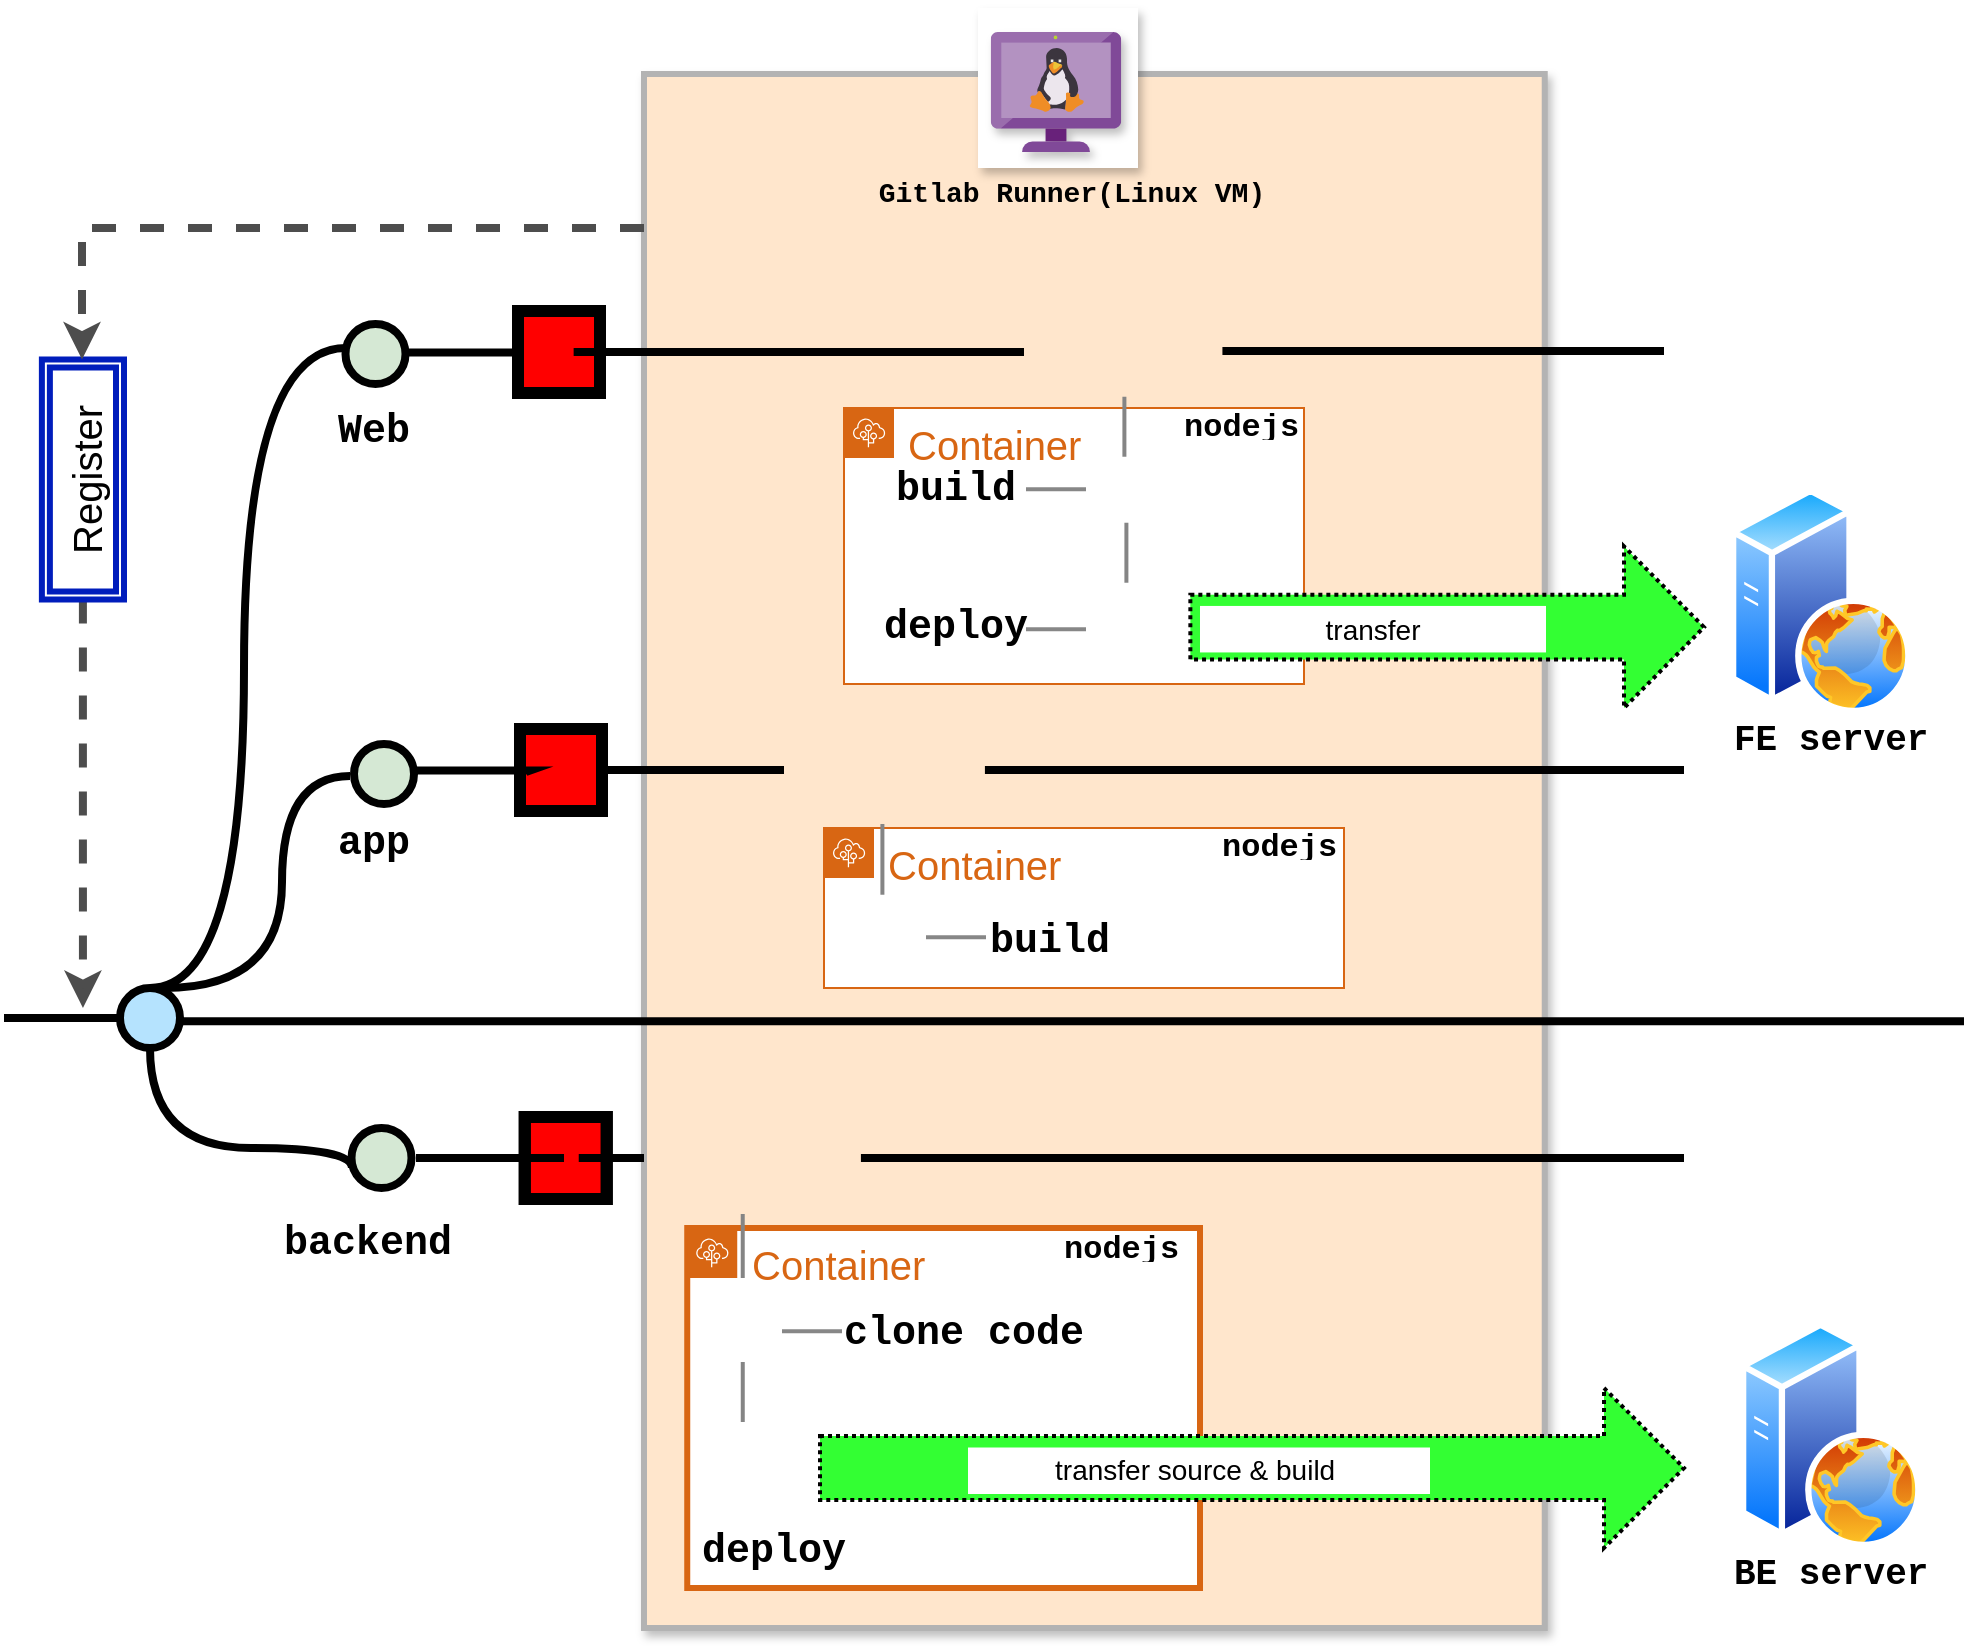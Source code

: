 <mxfile version="20.2.3" type="github">
  <diagram id="yPxyJZ8AM_hMuL3Unpa9" name="complex gitflow">
    <mxGraphModel dx="1503" dy="1616" grid="1" gridSize="10" guides="1" tooltips="1" connect="1" arrows="1" fold="1" page="1" pageScale="1" pageWidth="1100" pageHeight="850" math="0" shadow="0">
      <root>
        <mxCell id="0" />
        <mxCell id="1" parent="0" />
        <mxCell id="5-vusKYfpJIrkrFz_v---49" value="" style="whiteSpace=wrap;html=1;strokeWidth=3;fillColor=#FFE6CC;rounded=0;shadow=1;sketch=0;glass=0;absoluteArcSize=1;allowArrows=1;labelBackgroundColor=none;labelBorderColor=none;fontColor=#CFCFCF;strokeColor=#B3B3B3;" vertex="1" parent="1">
          <mxGeometry x="330" y="3" width="450.37" height="777" as="geometry" />
        </mxCell>
        <mxCell id="5-vusKYfpJIrkrFz_v---159" value="&lt;font style=&quot;font-size: 20px;&quot;&gt;Container&lt;/font&gt;" style="points=[[0,0],[0.25,0],[0.5,0],[0.75,0],[1,0],[1,0.25],[1,0.5],[1,0.75],[1,1],[0.75,1],[0.5,1],[0.25,1],[0,1],[0,0.75],[0,0.5],[0,0.25]];outlineConnect=0;gradientColor=none;html=1;whiteSpace=wrap;fontSize=12;fontStyle=0;container=1;pointerEvents=0;collapsible=0;recursiveResize=0;shape=mxgraph.aws4.group;grIcon=mxgraph.aws4.group_elastic_beanstalk;strokeColor=#D86613;fillColor=default;verticalAlign=top;align=left;spacingLeft=30;fontColor=#D86613;dashed=0;rounded=0;shadow=0;glass=0;labelBackgroundColor=none;labelBorderColor=none;sketch=0;" vertex="1" parent="1">
          <mxGeometry x="430" y="170" width="230" height="138" as="geometry" />
        </mxCell>
        <mxCell id="5-vusKYfpJIrkrFz_v---47" value="" style="shape=image;html=1;verticalAlign=top;verticalLabelPosition=bottom;labelBackgroundColor=#ffffff;imageAspect=0;aspect=fixed;image=https://cdn0.iconfinder.com/data/icons/phosphor-thin-vol-3/256/git-commit-thin-128.png;strokeWidth=6;direction=west;" vertex="1" parent="1">
          <mxGeometry x="317" y="481.62" width="126.75" height="126.75" as="geometry" />
        </mxCell>
        <mxCell id="5-vusKYfpJIrkrFz_v---157" value="&lt;font style=&quot;font-size: 20px;&quot;&gt;Container&lt;/font&gt;" style="points=[[0,0],[0.25,0],[0.5,0],[0.75,0],[1,0],[1,0.25],[1,0.5],[1,0.75],[1,1],[0.75,1],[0.5,1],[0.25,1],[0,1],[0,0.75],[0,0.5],[0,0.25]];outlineConnect=0;gradientColor=none;html=1;whiteSpace=wrap;fontSize=12;fontStyle=0;container=1;pointerEvents=0;collapsible=0;recursiveResize=0;shape=mxgraph.aws4.group;grIcon=mxgraph.aws4.group_elastic_beanstalk;strokeColor=#D86613;fillColor=default;verticalAlign=top;align=left;spacingLeft=30;fontColor=#D86613;dashed=0;rounded=0;shadow=0;glass=0;labelBackgroundColor=none;labelBorderColor=none;sketch=0;" vertex="1" parent="1">
          <mxGeometry x="420" y="380" width="260" height="80" as="geometry" />
        </mxCell>
        <mxCell id="5-vusKYfpJIrkrFz_v---151" value="&lt;font style=&quot;font-size: 20px;&quot;&gt;Container&lt;/font&gt;" style="points=[[0,0],[0.25,0],[0.5,0],[0.75,0],[1,0],[1,0.25],[1,0.5],[1,0.75],[1,1],[0.75,1],[0.5,1],[0.25,1],[0,1],[0,0.75],[0,0.5],[0,0.25]];outlineConnect=0;gradientColor=none;html=1;whiteSpace=wrap;fontSize=12;fontStyle=0;container=1;pointerEvents=0;collapsible=0;recursiveResize=0;shape=mxgraph.aws4.group;grIcon=mxgraph.aws4.group_elastic_beanstalk;strokeColor=#D86613;fillColor=default;verticalAlign=top;align=left;spacingLeft=30;fontColor=#D86613;dashed=0;rounded=0;shadow=0;glass=0;labelBackgroundColor=none;labelBorderColor=none;sketch=0;strokeWidth=3;" vertex="1" parent="1">
          <mxGeometry x="351.62" y="580" width="256.38" height="180" as="geometry" />
        </mxCell>
        <mxCell id="5-vusKYfpJIrkrFz_v---160" value="&lt;font style=&quot;font-size: 16px;&quot;&gt;nodejs&lt;/font&gt;" style="text;html=1;strokeColor=none;fillColor=none;align=left;verticalAlign=middle;whiteSpace=wrap;overflow=hidden;fontSize=20;fontStyle=1;fontFamily=Courier New;" vertex="1" parent="5-vusKYfpJIrkrFz_v---151">
          <mxGeometry x="186.84" y="-5" width="84.54" height="23" as="geometry" />
        </mxCell>
        <mxCell id="5-vusKYfpJIrkrFz_v---116" value="" style="verticalLabelPosition=bottom;verticalAlign=top;html=1;strokeWidth=2;shape=mxgraph.arrows2.arrow;dy=0.6;dx=40;notch=0;rounded=0;shadow=0;glass=0;labelBackgroundColor=none;labelBorderColor=none;sketch=0;fontColor=none;fillColor=#33FF33;dashed=1;dashPattern=1 1;whiteSpace=wrap;" vertex="1" parent="1">
          <mxGeometry x="418" y="660" width="432" height="80" as="geometry" />
        </mxCell>
        <mxCell id="5-vusKYfpJIrkrFz_v---67" value="" style="whiteSpace=wrap;html=1;aspect=fixed;rounded=0;shadow=1;glass=0;labelBackgroundColor=none;labelBorderColor=none;sketch=0;fontColor=none;strokeColor=none;strokeWidth=4;fillColor=#FFFFFF;noLabel=1;" vertex="1" parent="1">
          <mxGeometry x="497" y="-30" width="80" height="80" as="geometry" />
        </mxCell>
        <mxCell id="uWUnNED6HEl2aK5fdaIb-10" value="" style="verticalLabelPosition=bottom;verticalAlign=top;html=1;strokeWidth=4;shape=mxgraph.flowchart.on-page_reference;plain-blue;gradientColor=none;fillColor=#B5E3Fe;strokeColor=#000000;" parent="1" vertex="1">
          <mxGeometry x="68" y="460" width="30" height="30" as="geometry" />
        </mxCell>
        <mxCell id="uWUnNED6HEl2aK5fdaIb-12" value="" style="edgeStyle=orthogonalEdgeStyle;rounded=0;html=1;jettySize=auto;orthogonalLoop=1;strokeWidth=4;endArrow=none;endFill=0;" parent="1" edge="1">
          <mxGeometry x="182.25" y="475" as="geometry">
            <mxPoint x="10" y="475" as="sourcePoint" />
            <mxPoint x="67.0" y="476" as="targetPoint" />
            <Array as="points">
              <mxPoint x="10" y="475" />
            </Array>
          </mxGeometry>
        </mxCell>
        <mxCell id="5-vusKYfpJIrkrFz_v---6" value="" style="verticalLabelPosition=bottom;verticalAlign=top;html=1;strokeWidth=4;shape=mxgraph.flowchart.on-page_reference;plain-purple;gradientColor=none;strokeColor=#000000;fillColor=#D5E8D4;" vertex="1" parent="1">
          <mxGeometry x="183.75" y="530" width="30" height="30" as="geometry" />
        </mxCell>
        <mxCell id="5-vusKYfpJIrkrFz_v---7" value="" style="verticalLabelPosition=bottom;verticalAlign=top;html=1;strokeWidth=4;shape=mxgraph.flowchart.on-page_reference;plain-purple;gradientColor=none;strokeColor=#000000;fillColor=#D5E8D4;" vertex="1" parent="1">
          <mxGeometry x="185" y="338" width="30" height="30" as="geometry" />
        </mxCell>
        <mxCell id="5-vusKYfpJIrkrFz_v---11" style="edgeStyle=orthogonalEdgeStyle;curved=1;rounded=0;html=1;endArrow=none;endFill=0;jettySize=auto;orthogonalLoop=1;strokeWidth=4;fontSize=15;exitX=0.5;exitY=1;exitDx=0;exitDy=0;exitPerimeter=0;" edge="1" parent="1" source="uWUnNED6HEl2aK5fdaIb-10">
          <mxGeometry relative="1" as="geometry">
            <mxPoint x="48.65" y="516.65" as="sourcePoint" />
            <mxPoint x="184" y="550" as="targetPoint" />
            <Array as="points">
              <mxPoint x="83" y="540" />
              <mxPoint x="184" y="540" />
            </Array>
          </mxGeometry>
        </mxCell>
        <mxCell id="5-vusKYfpJIrkrFz_v---14" value="app" style="text;html=1;strokeColor=none;fillColor=none;align=left;verticalAlign=middle;whiteSpace=wrap;overflow=hidden;fontSize=20;fontStyle=1;fontFamily=Courier New;" vertex="1" parent="1">
          <mxGeometry x="175.38" y="360.37" width="97.62" height="53" as="geometry" />
        </mxCell>
        <mxCell id="5-vusKYfpJIrkrFz_v---15" value="" style="verticalLabelPosition=bottom;verticalAlign=top;html=1;strokeWidth=4;shape=mxgraph.flowchart.on-page_reference;plain-purple;gradientColor=none;strokeColor=#000000;fillColor=#D5E8D4;" vertex="1" parent="1">
          <mxGeometry x="180.75" y="128" width="30" height="30" as="geometry" />
        </mxCell>
        <mxCell id="5-vusKYfpJIrkrFz_v---16" style="edgeStyle=orthogonalEdgeStyle;curved=1;rounded=0;orthogonalLoop=1;jettySize=auto;html=1;exitX=0.5;exitY=0;exitDx=0;exitDy=0;exitPerimeter=0;endArrow=none;endFill=0;strokeWidth=4;fontFamily=Courier New;fontColor=#009900;" edge="1" parent="1" source="uWUnNED6HEl2aK5fdaIb-10">
          <mxGeometry relative="1" as="geometry">
            <mxPoint x="48" y="411" as="sourcePoint" />
            <mxPoint x="181" y="140" as="targetPoint" />
            <Array as="points">
              <mxPoint x="130" y="460" />
              <mxPoint x="130" y="140" />
            </Array>
          </mxGeometry>
        </mxCell>
        <mxCell id="5-vusKYfpJIrkrFz_v---17" value="Web" style="text;html=1;strokeColor=none;fillColor=none;align=left;verticalAlign=middle;whiteSpace=wrap;overflow=hidden;fontSize=20;fontStyle=1;fontFamily=Courier New;" vertex="1" parent="1">
          <mxGeometry x="175.38" y="164.37" width="97.62" height="33" as="geometry" />
        </mxCell>
        <mxCell id="5-vusKYfpJIrkrFz_v---31" value="" style="edgeStyle=orthogonalEdgeStyle;rounded=0;orthogonalLoop=1;jettySize=auto;html=1;fontSize=15;endArrow=none;endFill=0;strokeWidth=4;entryX=0;entryY=0.5;entryDx=0;entryDy=0;" edge="1" parent="1">
          <mxGeometry relative="1" as="geometry">
            <mxPoint x="268" y="143" as="targetPoint" />
            <mxPoint x="212" y="142.29" as="sourcePoint" />
            <Array as="points">
              <mxPoint x="270" y="142" />
            </Array>
          </mxGeometry>
        </mxCell>
        <mxCell id="5-vusKYfpJIrkrFz_v---32" value="" style="shape=image;html=1;verticalAlign=top;verticalLabelPosition=bottom;labelBackgroundColor=#ffffff;imageAspect=0;aspect=fixed;image=https://cdn1.iconfinder.com/data/icons/ionicons-sharp-vol-1/512/git-commit-sharp-128.png;strokeWidth=6;imageBorder=#000000;imageBackground=#FF0000;" vertex="1" parent="1">
          <mxGeometry x="267" y="121.5" width="41" height="41" as="geometry" />
        </mxCell>
        <mxCell id="5-vusKYfpJIrkrFz_v---33" value="" style="shape=image;html=1;verticalAlign=top;verticalLabelPosition=bottom;labelBackgroundColor=#ffffff;imageAspect=0;aspect=fixed;image=https://cdn1.iconfinder.com/data/icons/ionicons-sharp-vol-1/512/git-commit-sharp-128.png;strokeWidth=6;imageBorder=default;imageBackground=#FF0000;" vertex="1" parent="1">
          <mxGeometry x="268" y="330.5" width="41" height="41" as="geometry" />
        </mxCell>
        <mxCell id="5-vusKYfpJIrkrFz_v---34" value="" style="shape=image;html=1;verticalAlign=top;verticalLabelPosition=bottom;labelBackgroundColor=#ffffff;imageAspect=0;aspect=fixed;image=https://cdn1.iconfinder.com/data/icons/ionicons-sharp-vol-1/512/git-commit-sharp-128.png;strokeWidth=6;imageBorder=default;imageBackground=#FF0000;" vertex="1" parent="1">
          <mxGeometry x="270.37" y="524.5" width="41" height="41" as="geometry" />
        </mxCell>
        <mxCell id="5-vusKYfpJIrkrFz_v---44" value="" style="shape=image;html=1;verticalAlign=top;verticalLabelPosition=bottom;labelBackgroundColor=#ffffff;imageAspect=0;aspect=fixed;image=https://cdn0.iconfinder.com/data/icons/phosphor-thin-vol-3/256/git-commit-thin-128.png;strokeWidth=6;" vertex="1" parent="1">
          <mxGeometry x="509" y="78.62" width="126.75" height="126.75" as="geometry" />
        </mxCell>
        <mxCell id="5-vusKYfpJIrkrFz_v---46" value="" style="shape=image;html=1;verticalAlign=top;verticalLabelPosition=bottom;labelBackgroundColor=#ffffff;imageAspect=0;aspect=fixed;image=https://cdn0.iconfinder.com/data/icons/phosphor-thin-vol-3/256/git-commit-thin-128.png;strokeWidth=6;" vertex="1" parent="1">
          <mxGeometry x="387.82" y="287.62" width="126.75" height="126.75" as="geometry" />
        </mxCell>
        <mxCell id="5-vusKYfpJIrkrFz_v---53" value="" style="shape=image;html=1;verticalAlign=top;verticalLabelPosition=bottom;labelBackgroundColor=#ffffff;imageAspect=0;aspect=fixed;image=https://cdn3.iconfinder.com/data/icons/UltimateGnome/128x128/actions/gtk-refresh.png;rounded=0;shadow=1;glass=0;labelBorderColor=none;sketch=0;fontColor=#CFCFCF;strokeColor=#B3B3B3;strokeWidth=4;fillColor=none;imageBorder=none;imageBackground=none;" vertex="1" parent="1">
          <mxGeometry x="553.37" y="121.5" width="38" height="38" as="geometry" />
        </mxCell>
        <mxCell id="5-vusKYfpJIrkrFz_v---57" value="" style="shape=image;html=1;verticalAlign=top;verticalLabelPosition=bottom;labelBackgroundColor=#007FFF;imageAspect=0;aspect=fixed;image=https://cdn3.iconfinder.com/data/icons/UltimateGnome/128x128/actions/gtk-refresh.png;rounded=0;shadow=1;glass=0;labelBorderColor=#007FFF;sketch=0;fontColor=#007FFF;strokeColor=#007FFF;strokeWidth=4;fillColor=#007FFF;" vertex="1" parent="1">
          <mxGeometry x="360.38" y="525" width="40" height="40" as="geometry" />
        </mxCell>
        <mxCell id="5-vusKYfpJIrkrFz_v---66" value="" style="sketch=0;aspect=fixed;html=1;points=[];align=center;image;fontSize=12;image=img/lib/mscae/VM_Linux_Non_Azure.svg;rounded=0;shadow=1;glass=0;labelBackgroundColor=default;labelBorderColor=none;fontColor=default;strokeColor=#B3B3B3;strokeWidth=4;fillColor=#007FFF;" vertex="1" parent="1">
          <mxGeometry x="503.39" y="-18" width="65.22" height="60" as="geometry" />
        </mxCell>
        <mxCell id="5-vusKYfpJIrkrFz_v---71" value="Gitlab Runner(Linux VM)" style="text;html=1;strokeColor=none;fillColor=none;align=center;verticalAlign=middle;whiteSpace=wrap;overflow=hidden;fontSize=14;fontStyle=1;fontFamily=Courier New;" vertex="1" parent="1">
          <mxGeometry x="437" y="42" width="214" height="41" as="geometry" />
        </mxCell>
        <mxCell id="5-vusKYfpJIrkrFz_v---81" value="" style="edgeStyle=orthogonalEdgeStyle;rounded=0;orthogonalLoop=1;jettySize=auto;html=1;fontSize=15;endArrow=none;endFill=0;strokeWidth=4;entryX=0;entryY=0.5;entryDx=0;entryDy=0;" edge="1" parent="1">
          <mxGeometry relative="1" as="geometry">
            <mxPoint x="271" y="352.0" as="targetPoint" />
            <mxPoint x="215" y="351.29" as="sourcePoint" />
            <Array as="points">
              <mxPoint x="273" y="351" />
            </Array>
          </mxGeometry>
        </mxCell>
        <mxCell id="5-vusKYfpJIrkrFz_v---101" value="" style="line;strokeWidth=4;html=1;perimeter=backbonePerimeter;points=[];outlineConnect=0;rounded=0;shadow=0;glass=0;labelBackgroundColor=none;labelBorderColor=none;sketch=0;fontColor=none;fillColor=#FFFFFF;" vertex="1" parent="1">
          <mxGeometry x="216" y="540" width="74" height="10" as="geometry" />
        </mxCell>
        <mxCell id="5-vusKYfpJIrkrFz_v---103" value="" style="shape=image;html=1;verticalAlign=top;verticalLabelPosition=bottom;labelBackgroundColor=#ffffff;imageAspect=0;aspect=fixed;image=https://cdn3.iconfinder.com/data/icons/flat-actions-icons-9/792/Tick_Mark_Circle-128.png;rounded=0;shadow=0;glass=0;labelBorderColor=none;sketch=0;fontColor=none;strokeColor=#828282;strokeWidth=4;fillColor=#FFFFFF;" vertex="1" parent="1">
          <mxGeometry x="348.57" y="597" width="61.62" height="61.62" as="geometry" />
        </mxCell>
        <mxCell id="5-vusKYfpJIrkrFz_v---104" value="" style="shape=image;html=1;verticalAlign=top;verticalLabelPosition=bottom;labelBackgroundColor=#ffffff;imageAspect=0;aspect=fixed;image=https://cdn3.iconfinder.com/data/icons/flat-actions-icons-9/792/Tick_Mark_Circle-128.png;rounded=0;shadow=0;glass=0;labelBorderColor=none;sketch=0;fontColor=none;strokeColor=#828282;strokeWidth=4;fillColor=#FFFFFF;" vertex="1" parent="1">
          <mxGeometry x="349.87" y="669" width="59" height="59" as="geometry" />
        </mxCell>
        <mxCell id="5-vusKYfpJIrkrFz_v---106" style="edgeStyle=orthogonalEdgeStyle;curved=1;rounded=0;orthogonalLoop=1;jettySize=auto;html=1;endArrow=none;endFill=0;strokeWidth=4;fontFamily=Courier New;fontColor=#009900;" edge="1" parent="1">
          <mxGeometry relative="1" as="geometry">
            <mxPoint x="90" y="460" as="sourcePoint" />
            <mxPoint x="183" y="354" as="targetPoint" />
            <Array as="points">
              <mxPoint x="149" y="460" />
              <mxPoint x="149" y="354" />
            </Array>
          </mxGeometry>
        </mxCell>
        <mxCell id="5-vusKYfpJIrkrFz_v---108" value="" style="line;strokeWidth=2;direction=south;html=1;rounded=0;shadow=0;glass=0;labelBackgroundColor=none;labelBorderColor=none;sketch=0;fontColor=none;fillColor=#FFFFFF;strokeColor=#858585;" vertex="1" parent="1">
          <mxGeometry x="374.37" y="573" width="10" height="32" as="geometry" />
        </mxCell>
        <mxCell id="5-vusKYfpJIrkrFz_v---109" value="" style="line;strokeWidth=2;direction=south;html=1;rounded=0;shadow=0;glass=0;labelBackgroundColor=none;labelBorderColor=none;sketch=0;fontColor=none;fillColor=#FFFFFF;strokeColor=#858585;" vertex="1" parent="1">
          <mxGeometry x="374.38" y="647" width="10" height="30" as="geometry" />
        </mxCell>
        <mxCell id="5-vusKYfpJIrkrFz_v---117" value="transfer source &amp;amp; build&amp;nbsp;" style="whiteSpace=wrap;html=1;rounded=0;shadow=0;glass=0;dashed=1;dashPattern=1 1;labelBackgroundColor=none;labelBorderColor=none;sketch=0;fontColor=none;strokeColor=none;strokeWidth=4;fillColor=#FFFFFF;fontSize=14;" vertex="1" parent="1">
          <mxGeometry x="492" y="689.75" width="231" height="23.25" as="geometry" />
        </mxCell>
        <mxCell id="5-vusKYfpJIrkrFz_v---120" value="" style="aspect=fixed;perimeter=ellipsePerimeter;html=1;align=center;shadow=0;dashed=0;spacingTop=3;image;image=img/lib/active_directory/web_server.svg;rounded=0;glass=0;dashPattern=1 1;labelBackgroundColor=none;labelBorderColor=none;sketch=0;fontSize=14;fontColor=none;strokeColor=#858585;strokeWidth=4;fillColor=#FFFFFF;" vertex="1" parent="1">
          <mxGeometry x="878" y="626.56" width="90.75" height="113.44" as="geometry" />
        </mxCell>
        <mxCell id="5-vusKYfpJIrkrFz_v---121" value="&lt;font style=&quot;font-size: 18px;&quot;&gt;BE server&lt;/font&gt;" style="text;html=1;strokeColor=none;fillColor=none;align=left;verticalAlign=middle;whiteSpace=wrap;overflow=hidden;fontSize=14;fontStyle=1;fontFamily=Courier New;" vertex="1" parent="1">
          <mxGeometry x="873" y="733" width="128" height="39" as="geometry" />
        </mxCell>
        <mxCell id="5-vusKYfpJIrkrFz_v---122" value="" style="shape=image;html=1;verticalAlign=top;verticalLabelPosition=bottom;labelBackgroundColor=#ffffff;imageAspect=0;aspect=fixed;image=https://cdn3.iconfinder.com/data/icons/UltimateGnome/128x128/actions/gtk-refresh.png;rounded=0;shadow=1;glass=0;labelBorderColor=none;sketch=0;fontColor=#CFCFCF;strokeColor=#B3B3B3;strokeWidth=4;fillColor=none;imageBorder=none;imageBackground=none;" vertex="1" parent="1">
          <mxGeometry x="432.2" y="332" width="38" height="38" as="geometry" />
        </mxCell>
        <mxCell id="5-vusKYfpJIrkrFz_v---123" value="" style="shape=image;html=1;verticalAlign=top;verticalLabelPosition=bottom;labelBackgroundColor=#ffffff;imageAspect=0;aspect=fixed;image=https://cdn3.iconfinder.com/data/icons/flat-actions-icons-9/792/Tick_Mark_Circle-128.png;rounded=0;shadow=0;glass=0;labelBorderColor=none;sketch=0;fontColor=none;strokeColor=#828282;strokeWidth=4;fillColor=#FFFFFF;" vertex="1" parent="1">
          <mxGeometry x="420" y="404" width="61.62" height="61.62" as="geometry" />
        </mxCell>
        <mxCell id="5-vusKYfpJIrkrFz_v---125" value="" style="shape=image;html=1;verticalAlign=top;verticalLabelPosition=bottom;labelBackgroundColor=#ffffff;imageAspect=0;aspect=fixed;image=https://cdn3.iconfinder.com/data/icons/flat-actions-icons-9/792/Tick_Mark_Circle-128.png;rounded=0;shadow=0;glass=0;labelBorderColor=none;sketch=0;fontColor=none;strokeColor=#828282;strokeWidth=4;fillColor=#FFFFFF;" vertex="1" parent="1">
          <mxGeometry x="541.56" y="180.76" width="61.62" height="61.62" as="geometry" />
        </mxCell>
        <mxCell id="5-vusKYfpJIrkrFz_v---126" value="" style="shape=image;html=1;verticalAlign=top;verticalLabelPosition=bottom;labelBackgroundColor=#ffffff;imageAspect=0;aspect=fixed;image=https://cdn3.iconfinder.com/data/icons/flat-actions-icons-9/792/Tick_Mark_Circle-128.png;rounded=0;shadow=0;glass=0;labelBorderColor=none;sketch=0;fontColor=none;strokeColor=#828282;strokeWidth=4;fillColor=#FFFFFF;" vertex="1" parent="1">
          <mxGeometry x="541.56" y="248.38" width="61.62" height="61.62" as="geometry" />
        </mxCell>
        <mxCell id="5-vusKYfpJIrkrFz_v---129" value="" style="line;strokeWidth=2;direction=south;html=1;rounded=0;shadow=0;glass=0;labelBackgroundColor=none;labelBorderColor=none;sketch=0;fontColor=none;fillColor=#FFFFFF;strokeColor=#858585;" vertex="1" parent="1">
          <mxGeometry x="444.2" y="378" width="10" height="35.37" as="geometry" />
        </mxCell>
        <mxCell id="5-vusKYfpJIrkrFz_v---133" value="" style="line;strokeWidth=2;direction=south;html=1;rounded=0;shadow=0;glass=0;labelBackgroundColor=none;labelBorderColor=none;sketch=0;fontColor=none;fillColor=#FFFFFF;strokeColor=#858585;" vertex="1" parent="1">
          <mxGeometry x="565.2" y="164.37" width="10" height="30" as="geometry" />
        </mxCell>
        <mxCell id="5-vusKYfpJIrkrFz_v---134" value="" style="line;strokeWidth=2;direction=south;html=1;rounded=0;shadow=0;glass=0;labelBackgroundColor=none;labelBorderColor=none;sketch=0;fontColor=none;fillColor=#FFFFFF;strokeColor=#858585;" vertex="1" parent="1">
          <mxGeometry x="566.2" y="227.37" width="10" height="30" as="geometry" />
        </mxCell>
        <mxCell id="5-vusKYfpJIrkrFz_v---128" value="&lt;font style=&quot;font-size: 18px;&quot;&gt;FE server&lt;/font&gt;" style="text;html=1;strokeColor=none;fillColor=none;align=left;verticalAlign=middle;whiteSpace=wrap;overflow=hidden;fontSize=14;fontStyle=1;fontFamily=Courier New;" vertex="1" parent="1">
          <mxGeometry x="873" y="316" width="128" height="39" as="geometry" />
        </mxCell>
        <mxCell id="5-vusKYfpJIrkrFz_v---127" value="" style="aspect=fixed;perimeter=ellipsePerimeter;html=1;align=center;shadow=0;dashed=0;spacingTop=3;image;image=img/lib/active_directory/web_server.svg;rounded=0;glass=0;dashPattern=1 1;labelBackgroundColor=none;labelBorderColor=none;sketch=0;fontSize=14;fontColor=none;strokeColor=#858585;strokeWidth=4;fillColor=#FFFFFF;" vertex="1" parent="1">
          <mxGeometry x="873" y="209.56" width="90.75" height="113.44" as="geometry" />
        </mxCell>
        <mxCell id="5-vusKYfpJIrkrFz_v---139" value="" style="verticalLabelPosition=bottom;verticalAlign=top;html=1;strokeWidth=2;shape=mxgraph.arrows2.arrow;dy=0.6;dx=40;notch=0;rounded=0;shadow=0;glass=0;labelBackgroundColor=none;labelBorderColor=none;sketch=0;fontColor=none;fillColor=#33FF33;dashed=1;dashPattern=1 1;whiteSpace=wrap;" vertex="1" parent="1">
          <mxGeometry x="603.18" y="239.19" width="256.82" height="80.81" as="geometry" />
        </mxCell>
        <mxCell id="5-vusKYfpJIrkrFz_v---140" value="transfer" style="whiteSpace=wrap;html=1;rounded=0;shadow=0;glass=0;dashed=1;dashPattern=1 1;labelBackgroundColor=none;labelBorderColor=none;sketch=0;fontColor=none;strokeColor=none;strokeWidth=4;fillColor=#FFFFFF;fontSize=14;" vertex="1" parent="1">
          <mxGeometry x="608" y="268.97" width="173" height="23.25" as="geometry" />
        </mxCell>
        <mxCell id="5-vusKYfpJIrkrFz_v---141" value="backend" style="text;html=1;strokeColor=none;fillColor=none;align=left;verticalAlign=middle;whiteSpace=wrap;overflow=hidden;fontSize=20;fontStyle=1;fontFamily=Courier New;" vertex="1" parent="1">
          <mxGeometry x="148.19" y="560" width="97.62" height="53" as="geometry" />
        </mxCell>
        <mxCell id="5-vusKYfpJIrkrFz_v---142" value="clone code" style="text;html=1;strokeColor=none;fillColor=none;align=left;verticalAlign=middle;whiteSpace=wrap;overflow=hidden;fontSize=20;fontStyle=1;fontFamily=Courier New;" vertex="1" parent="1">
          <mxGeometry x="428" y="605.62" width="128.81" height="53" as="geometry" />
        </mxCell>
        <mxCell id="5-vusKYfpJIrkrFz_v---143" value="build&amp;nbsp;" style="text;html=1;strokeColor=none;fillColor=none;align=left;verticalAlign=middle;whiteSpace=wrap;overflow=hidden;fontSize=20;fontStyle=1;fontFamily=Courier New;" vertex="1" parent="1">
          <mxGeometry x="501" y="409.62" width="91" height="53" as="geometry" />
        </mxCell>
        <mxCell id="5-vusKYfpJIrkrFz_v---144" value="build&amp;nbsp;" style="text;html=1;strokeColor=none;fillColor=none;align=left;verticalAlign=middle;whiteSpace=wrap;overflow=hidden;fontSize=20;fontStyle=1;fontFamily=Courier New;" vertex="1" parent="1">
          <mxGeometry x="453.56" y="183.19" width="91" height="53" as="geometry" />
        </mxCell>
        <mxCell id="5-vusKYfpJIrkrFz_v---145" value="deploy" style="text;html=1;strokeColor=none;fillColor=none;align=left;verticalAlign=middle;whiteSpace=wrap;overflow=hidden;fontSize=20;fontStyle=1;fontFamily=Courier New;" vertex="1" parent="1">
          <mxGeometry x="447.56" y="252.69" width="91" height="53" as="geometry" />
        </mxCell>
        <mxCell id="5-vusKYfpJIrkrFz_v---146" value="" style="line;strokeWidth=2;html=1;perimeter=backbonePerimeter;points=[];outlineConnect=0;rounded=0;shadow=0;glass=0;labelBackgroundColor=none;labelBorderColor=none;sketch=0;fontSize=20;fontColor=none;fillColor=#33FF33;strokeColor=#878787;" vertex="1" parent="1">
          <mxGeometry x="471" y="433" width="30" height="3.37" as="geometry" />
        </mxCell>
        <mxCell id="5-vusKYfpJIrkrFz_v---147" value="" style="line;strokeWidth=2;html=1;perimeter=backbonePerimeter;points=[];outlineConnect=0;rounded=0;shadow=0;glass=0;labelBackgroundColor=none;labelBorderColor=none;sketch=0;fontSize=20;fontColor=none;fillColor=#33FF33;strokeColor=#878787;" vertex="1" parent="1">
          <mxGeometry x="521" y="279" width="30" height="3.37" as="geometry" />
        </mxCell>
        <mxCell id="5-vusKYfpJIrkrFz_v---148" value="" style="line;strokeWidth=2;html=1;perimeter=backbonePerimeter;points=[];outlineConnect=0;rounded=0;shadow=0;glass=0;labelBackgroundColor=none;labelBorderColor=none;sketch=0;fontSize=20;fontColor=none;fillColor=#33FF33;strokeColor=#878787;" vertex="1" parent="1">
          <mxGeometry x="521" y="209" width="30" height="3.37" as="geometry" />
        </mxCell>
        <mxCell id="5-vusKYfpJIrkrFz_v---149" value="" style="line;strokeWidth=2;html=1;perimeter=backbonePerimeter;points=[];outlineConnect=0;rounded=0;shadow=0;glass=0;labelBackgroundColor=none;labelBorderColor=none;sketch=0;fontSize=20;fontColor=none;fillColor=#33FF33;strokeColor=#878787;" vertex="1" parent="1">
          <mxGeometry x="399" y="630" width="30" height="3.37" as="geometry" />
        </mxCell>
        <mxCell id="5-vusKYfpJIrkrFz_v---152" value="deploy" style="text;html=1;strokeColor=none;fillColor=none;align=left;verticalAlign=middle;whiteSpace=wrap;overflow=hidden;fontSize=20;fontStyle=1;fontFamily=Courier New;" vertex="1" parent="1">
          <mxGeometry x="356.81" y="714" width="128.81" height="53" as="geometry" />
        </mxCell>
        <mxCell id="5-vusKYfpJIrkrFz_v---161" value="&lt;font style=&quot;font-size: 16px;&quot;&gt;nodejs&lt;/font&gt;" style="text;html=1;strokeColor=none;fillColor=none;align=left;verticalAlign=middle;whiteSpace=wrap;overflow=hidden;fontSize=20;fontStyle=1;fontFamily=Courier New;" vertex="1" parent="1">
          <mxGeometry x="617.46" y="374" width="84.54" height="23" as="geometry" />
        </mxCell>
        <mxCell id="5-vusKYfpJIrkrFz_v---162" value="&lt;font style=&quot;font-size: 16px;&quot;&gt;nodejs&lt;/font&gt;" style="text;html=1;strokeColor=none;fillColor=none;align=left;verticalAlign=middle;whiteSpace=wrap;overflow=hidden;fontSize=20;fontStyle=1;fontFamily=Courier New;" vertex="1" parent="1">
          <mxGeometry x="598.46" y="164" width="84.54" height="23" as="geometry" />
        </mxCell>
        <mxCell id="5-vusKYfpJIrkrFz_v---163" value="" style="line;strokeWidth=4;html=1;perimeter=backbonePerimeter;points=[];outlineConnect=0;rounded=0;shadow=0;glass=0;labelBackgroundColor=none;labelBorderColor=none;sketch=0;fontSize=16;fontColor=none;fillColor=#007FFF;" vertex="1" parent="1">
          <mxGeometry x="98" y="471.62" width="892" height="10" as="geometry" />
        </mxCell>
        <mxCell id="5-vusKYfpJIrkrFz_v---164" value="" style="line;strokeWidth=4;html=1;perimeter=backbonePerimeter;points=[];outlineConnect=0;rounded=0;shadow=0;glass=0;labelBackgroundColor=none;labelBorderColor=none;sketch=0;fontSize=16;fontColor=none;fillColor=#007FFF;" vertex="1" parent="1">
          <mxGeometry x="307" y="346" width="93" height="10" as="geometry" />
        </mxCell>
        <mxCell id="5-vusKYfpJIrkrFz_v---165" value="" style="line;strokeWidth=4;html=1;perimeter=backbonePerimeter;points=[];outlineConnect=0;rounded=0;shadow=0;glass=0;labelBackgroundColor=none;labelBorderColor=none;sketch=0;fontSize=16;fontColor=none;fillColor=#007FFF;" vertex="1" parent="1">
          <mxGeometry x="294.82" y="136.99" width="225.18" height="10" as="geometry" />
        </mxCell>
        <mxCell id="5-vusKYfpJIrkrFz_v---166" value="" style="line;strokeWidth=4;html=1;perimeter=backbonePerimeter;points=[];outlineConnect=0;rounded=0;shadow=0;glass=0;labelBackgroundColor=none;labelBorderColor=none;sketch=0;fontSize=16;fontColor=none;fillColor=#007FFF;" vertex="1" parent="1">
          <mxGeometry x="297.37" y="540" width="32.63" height="10" as="geometry" />
        </mxCell>
        <mxCell id="5-vusKYfpJIrkrFz_v---167" value="" style="line;strokeWidth=4;html=1;perimeter=backbonePerimeter;points=[];outlineConnect=0;rounded=0;shadow=0;glass=0;labelBackgroundColor=none;labelBorderColor=none;sketch=0;fontSize=16;fontColor=none;fillColor=#007FFF;" vertex="1" parent="1">
          <mxGeometry x="438.46" y="539.99" width="411.54" height="10" as="geometry" />
        </mxCell>
        <mxCell id="5-vusKYfpJIrkrFz_v---169" value="" style="line;strokeWidth=4;html=1;perimeter=backbonePerimeter;points=[];outlineConnect=0;rounded=0;shadow=0;glass=0;labelBackgroundColor=none;labelBorderColor=none;sketch=0;fontSize=16;fontColor=none;fillColor=#007FFF;" vertex="1" parent="1">
          <mxGeometry x="500.46" y="345.99" width="349.54" height="10" as="geometry" />
        </mxCell>
        <mxCell id="5-vusKYfpJIrkrFz_v---173" style="edgeStyle=orthogonalEdgeStyle;rounded=0;orthogonalLoop=1;jettySize=auto;html=1;fontSize=20;fontColor=#000000;strokeColor=#4D4D4D;strokeWidth=4;dashed=1;" edge="1" parent="1" source="5-vusKYfpJIrkrFz_v---172">
          <mxGeometry relative="1" as="geometry">
            <mxPoint x="49.47" y="470" as="targetPoint" />
          </mxGeometry>
        </mxCell>
        <mxCell id="5-vusKYfpJIrkrFz_v---172" value="&lt;font color=&quot;#000000&quot; style=&quot;font-size: 20px;&quot;&gt;Register&lt;/font&gt;" style="shape=ext;double=1;rounded=0;whiteSpace=wrap;html=1;shadow=0;glass=0;labelBackgroundColor=none;labelBorderColor=none;sketch=0;fontSize=20;fontColor=#ffffff;strokeColor=#001DBC;strokeWidth=3;fillColor=none;direction=south;verticalAlign=top;horizontal=0;" vertex="1" parent="1">
          <mxGeometry x="28.94" y="145.75" width="41.06" height="120" as="geometry" />
        </mxCell>
        <mxCell id="5-vusKYfpJIrkrFz_v---170" value="" style="line;strokeWidth=4;html=1;perimeter=backbonePerimeter;points=[];outlineConnect=0;rounded=0;shadow=0;glass=0;labelBackgroundColor=none;labelBorderColor=none;sketch=0;fontSize=16;fontColor=none;fillColor=#007FFF;" vertex="1" parent="1">
          <mxGeometry x="619.21" y="136.5" width="220.79" height="10" as="geometry" />
        </mxCell>
        <mxCell id="5-vusKYfpJIrkrFz_v---175" value="" style="edgeStyle=elbowEdgeStyle;elbow=horizontal;endArrow=classic;html=1;rounded=0;dashed=1;fontSize=20;fontColor=#000000;strokeColor=#4D4D4D;strokeWidth=4;entryX=0;entryY=0.5;entryDx=0;entryDy=0;" edge="1" parent="1" target="5-vusKYfpJIrkrFz_v---172">
          <mxGeometry width="50" height="50" relative="1" as="geometry">
            <mxPoint x="330" y="80" as="sourcePoint" />
            <mxPoint x="130" y="50" as="targetPoint" />
            <Array as="points">
              <mxPoint x="49" y="70" />
            </Array>
          </mxGeometry>
        </mxCell>
      </root>
    </mxGraphModel>
  </diagram>
</mxfile>
